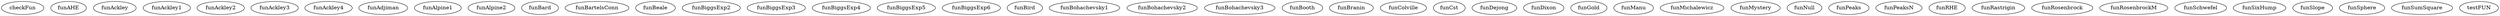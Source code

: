 /* Created by mdot for Matlab */
digraph m2html {

  checkFun [URL="checkFun.html"];
  funAHE [URL="funAHE.html"];
  funAckley [URL="funAckley.html"];
  funAckley1 [URL="funAckley1.html"];
  funAckley2 [URL="funAckley2.html"];
  funAckley3 [URL="funAckley3.html"];
  funAckley4 [URL="funAckley4.html"];
  funAdjiman [URL="funAdjiman.html"];
  funAlpine1 [URL="funAlpine1.html"];
  funAlpine2 [URL="funAlpine2.html"];
  funBard [URL="funBard.html"];
  funBartelsConn [URL="funBartelsConn.html"];
  funBeale [URL="funBeale.html"];
  funBiggsExp2 [URL="funBiggsExp2.html"];
  funBiggsExp3 [URL="funBiggsExp3.html"];
  funBiggsExp4 [URL="funBiggsExp4.html"];
  funBiggsExp5 [URL="funBiggsExp5.html"];
  funBiggsExp6 [URL="funBiggsExp6.html"];
  funBird [URL="funBird.html"];
  funBohachevsky1 [URL="funBohachevsky1.html"];
  funBohachevsky2 [URL="funBohachevsky2.html"];
  funBohachevsky3 [URL="funBohachevsky3.html"];
  funBooth [URL="funBooth.html"];
  funBranin [URL="funBranin.html"];
  funColville [URL="funColville.html"];
  funCst [URL="funCst.html"];
  funDejong [URL="funDejong.html"];
  funDixon [URL="funDixon.html"];
  funGold [URL="funGold.html"];
  funManu [URL="funManu.html"];
  funMichalewicz [URL="funMichalewicz.html"];
  funMystery [URL="funMystery.html"];
  funNull [URL="funNull.html"];
  funPeaks [URL="funPeaks.html"];
  funPeaksN [URL="funPeaksN.html"];
  funRHE [URL="funRHE.html"];
  funRastrigin [URL="funRastrigin.html"];
  funRosenbrock [URL="funRosenbrock.html"];
  funRosenbrockM [URL="funRosenbrockM.html"];
  funSchwefel [URL="funSchwefel.html"];
  funSixHump [URL="funSixHump.html"];
  funSlope [URL="funSlope.html"];
  funSphere [URL="funSphere.html"];
  funSumSquare [URL="funSumSquare.html"];
  testFUN [URL="testFUN.html"];
}